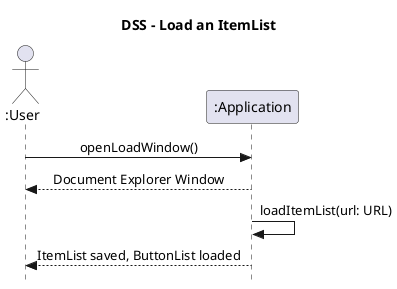@startuml 
skinparam style strictuml
skinparam DefaultFontName Verdana
skinparam backgroundcolor transparent
skinparam sequenceMessageAlign center
title DSS - Load an ItemList

actor ":User" as u
participant ":Application" as a 

u -> a : openLoadWindow()
a --> u : Document Explorer Window

a -> a : loadItemList(url: URL)
a --> u : ItemList saved, ButtonList loaded

@enduml
